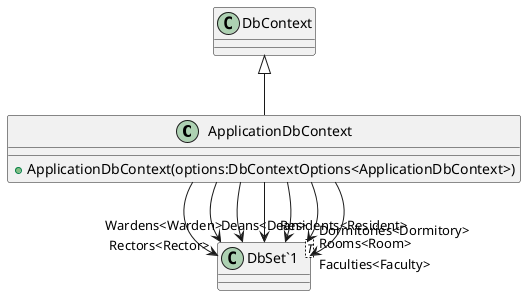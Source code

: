 @startuml
class ApplicationDbContext {
    + ApplicationDbContext(options:DbContextOptions<ApplicationDbContext>)
}
class "DbSet`1"<T> {
}
DbContext <|-- ApplicationDbContext
ApplicationDbContext --> "Rectors<Rector>" "DbSet`1"
ApplicationDbContext --> "Deans<Dean>" "DbSet`1"
ApplicationDbContext --> "Wardens<Warden>" "DbSet`1"
ApplicationDbContext --> "Residents<Resident>" "DbSet`1"
ApplicationDbContext --> "Rooms<Room>" "DbSet`1"
ApplicationDbContext --> "Dormitories<Dormitory>" "DbSet`1"
ApplicationDbContext --> "Faculties<Faculty>" "DbSet`1"
@enduml
